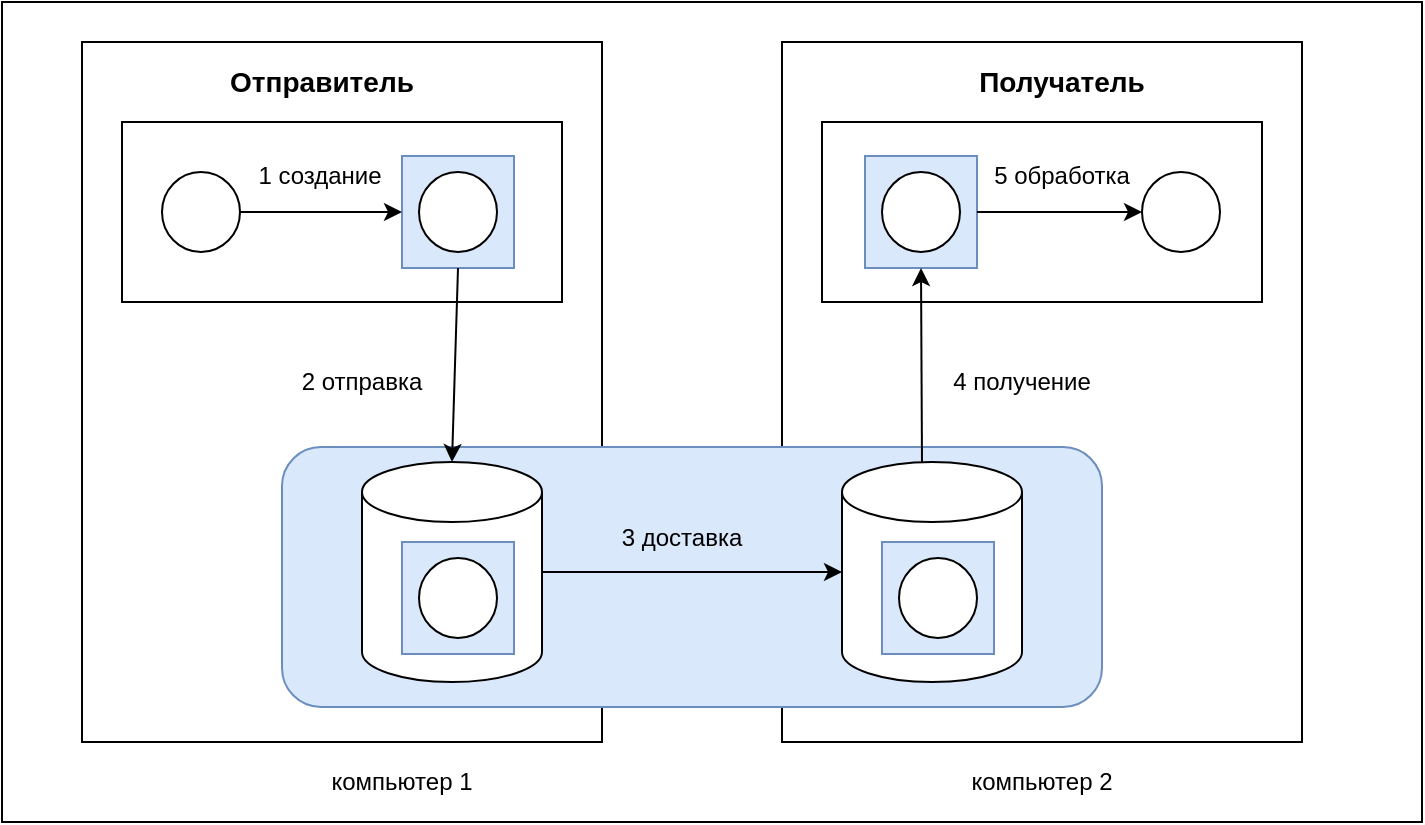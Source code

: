 <mxfile version="13.9.9" type="device"><diagram id="rvL5gj8yVYhv76RDKf5K" name="Страница 1"><mxGraphModel dx="1086" dy="806" grid="1" gridSize="10" guides="1" tooltips="1" connect="1" arrows="1" fold="1" page="1" pageScale="1" pageWidth="827" pageHeight="1169" math="0" shadow="0"><root><mxCell id="0"/><mxCell id="1" parent="0"/><mxCell id="pIEb9nL99D0za_yR9hoL-1" value="" style="rounded=0;whiteSpace=wrap;html=1;" vertex="1" parent="1"><mxGeometry x="60" y="40" width="710" height="410" as="geometry"/></mxCell><mxCell id="pIEb9nL99D0za_yR9hoL-11" value="" style="rounded=0;whiteSpace=wrap;html=1;" vertex="1" parent="1"><mxGeometry x="100" y="60" width="260" height="350" as="geometry"/></mxCell><mxCell id="pIEb9nL99D0za_yR9hoL-12" value="" style="rounded=0;whiteSpace=wrap;html=1;" vertex="1" parent="1"><mxGeometry x="450" y="60" width="260" height="350" as="geometry"/></mxCell><mxCell id="pIEb9nL99D0za_yR9hoL-13" value="" style="rounded=1;whiteSpace=wrap;html=1;fillColor=#dae8fc;strokeColor=#6c8ebf;" vertex="1" parent="1"><mxGeometry x="200" y="262.5" width="410" height="130" as="geometry"/></mxCell><mxCell id="pIEb9nL99D0za_yR9hoL-14" value="" style="shape=cylinder3;whiteSpace=wrap;html=1;boundedLbl=1;backgroundOutline=1;size=15;" vertex="1" parent="1"><mxGeometry x="240" y="270" width="90" height="110" as="geometry"/></mxCell><mxCell id="pIEb9nL99D0za_yR9hoL-15" value="" style="whiteSpace=wrap;html=1;aspect=fixed;fillColor=#dae8fc;strokeColor=#6c8ebf;" vertex="1" parent="1"><mxGeometry x="260" y="310" width="56" height="56" as="geometry"/></mxCell><mxCell id="pIEb9nL99D0za_yR9hoL-17" value="" style="ellipse;whiteSpace=wrap;html=1;aspect=fixed;" vertex="1" parent="1"><mxGeometry x="268.5" y="318" width="39" height="40" as="geometry"/></mxCell><mxCell id="pIEb9nL99D0za_yR9hoL-18" value="" style="shape=cylinder3;whiteSpace=wrap;html=1;boundedLbl=1;backgroundOutline=1;size=15;" vertex="1" parent="1"><mxGeometry x="480" y="270" width="90" height="110" as="geometry"/></mxCell><mxCell id="pIEb9nL99D0za_yR9hoL-19" value="" style="whiteSpace=wrap;html=1;aspect=fixed;fillColor=#dae8fc;strokeColor=#6c8ebf;" vertex="1" parent="1"><mxGeometry x="500" y="310" width="56" height="56" as="geometry"/></mxCell><mxCell id="pIEb9nL99D0za_yR9hoL-20" value="" style="ellipse;whiteSpace=wrap;html=1;aspect=fixed;" vertex="1" parent="1"><mxGeometry x="508.5" y="318" width="39" height="40" as="geometry"/></mxCell><mxCell id="pIEb9nL99D0za_yR9hoL-21" value="" style="rounded=0;whiteSpace=wrap;html=1;" vertex="1" parent="1"><mxGeometry x="120" y="100" width="220" height="90" as="geometry"/></mxCell><mxCell id="pIEb9nL99D0za_yR9hoL-22" value="" style="whiteSpace=wrap;html=1;aspect=fixed;fillColor=#dae8fc;strokeColor=#6c8ebf;" vertex="1" parent="1"><mxGeometry x="260" y="117" width="56" height="56" as="geometry"/></mxCell><mxCell id="pIEb9nL99D0za_yR9hoL-23" value="" style="ellipse;whiteSpace=wrap;html=1;aspect=fixed;" vertex="1" parent="1"><mxGeometry x="268.5" y="125" width="39" height="40" as="geometry"/></mxCell><mxCell id="pIEb9nL99D0za_yR9hoL-24" value="" style="rounded=0;whiteSpace=wrap;html=1;" vertex="1" parent="1"><mxGeometry x="470" y="100" width="220" height="90" as="geometry"/></mxCell><mxCell id="pIEb9nL99D0za_yR9hoL-25" value="" style="whiteSpace=wrap;html=1;aspect=fixed;fillColor=#dae8fc;strokeColor=#6c8ebf;" vertex="1" parent="1"><mxGeometry x="491.5" y="117" width="56" height="56" as="geometry"/></mxCell><mxCell id="pIEb9nL99D0za_yR9hoL-26" value="" style="ellipse;whiteSpace=wrap;html=1;aspect=fixed;" vertex="1" parent="1"><mxGeometry x="500" y="125" width="39" height="40" as="geometry"/></mxCell><mxCell id="pIEb9nL99D0za_yR9hoL-27" value="" style="ellipse;whiteSpace=wrap;html=1;aspect=fixed;" vertex="1" parent="1"><mxGeometry x="140" y="125" width="39" height="40" as="geometry"/></mxCell><mxCell id="pIEb9nL99D0za_yR9hoL-28" value="" style="ellipse;whiteSpace=wrap;html=1;aspect=fixed;" vertex="1" parent="1"><mxGeometry x="630" y="125" width="39" height="40" as="geometry"/></mxCell><mxCell id="pIEb9nL99D0za_yR9hoL-29" value="" style="endArrow=classic;html=1;exitX=1;exitY=0.5;exitDx=0;exitDy=0;exitPerimeter=0;entryX=0;entryY=0.5;entryDx=0;entryDy=0;entryPerimeter=0;" edge="1" parent="1" source="pIEb9nL99D0za_yR9hoL-14" target="pIEb9nL99D0za_yR9hoL-18"><mxGeometry width="50" height="50" relative="1" as="geometry"><mxPoint x="390" y="420" as="sourcePoint"/><mxPoint x="440" y="370" as="targetPoint"/></mxGeometry></mxCell><mxCell id="pIEb9nL99D0za_yR9hoL-30" value="" style="endArrow=classic;html=1;exitX=1;exitY=0.5;exitDx=0;exitDy=0;entryX=0;entryY=0.5;entryDx=0;entryDy=0;" edge="1" parent="1" source="pIEb9nL99D0za_yR9hoL-27" target="pIEb9nL99D0za_yR9hoL-22"><mxGeometry width="50" height="50" relative="1" as="geometry"><mxPoint x="180" y="260" as="sourcePoint"/><mxPoint x="230" y="210" as="targetPoint"/></mxGeometry></mxCell><mxCell id="pIEb9nL99D0za_yR9hoL-31" value="" style="endArrow=classic;html=1;entryX=0.5;entryY=0;entryDx=0;entryDy=0;entryPerimeter=0;exitX=0.5;exitY=1;exitDx=0;exitDy=0;" edge="1" parent="1" source="pIEb9nL99D0za_yR9hoL-22" target="pIEb9nL99D0za_yR9hoL-14"><mxGeometry width="50" height="50" relative="1" as="geometry"><mxPoint x="140" y="290" as="sourcePoint"/><mxPoint x="190" y="240" as="targetPoint"/></mxGeometry></mxCell><mxCell id="pIEb9nL99D0za_yR9hoL-32" value="" style="endArrow=classic;html=1;entryX=0.5;entryY=1;entryDx=0;entryDy=0;" edge="1" parent="1" target="pIEb9nL99D0za_yR9hoL-25"><mxGeometry width="50" height="50" relative="1" as="geometry"><mxPoint x="520" y="270" as="sourcePoint"/><mxPoint x="570" y="220" as="targetPoint"/></mxGeometry></mxCell><mxCell id="pIEb9nL99D0za_yR9hoL-33" value="" style="endArrow=classic;html=1;exitX=1;exitY=0.5;exitDx=0;exitDy=0;entryX=0;entryY=0.5;entryDx=0;entryDy=0;" edge="1" parent="1" source="pIEb9nL99D0za_yR9hoL-25" target="pIEb9nL99D0za_yR9hoL-28"><mxGeometry width="50" height="50" relative="1" as="geometry"><mxPoint x="610" y="260" as="sourcePoint"/><mxPoint x="660" y="210" as="targetPoint"/></mxGeometry></mxCell><mxCell id="pIEb9nL99D0za_yR9hoL-34" value="1 создание" style="text;html=1;strokeColor=none;fillColor=none;align=center;verticalAlign=middle;whiteSpace=wrap;rounded=0;" vertex="1" parent="1"><mxGeometry x="179" y="117" width="80" height="20" as="geometry"/></mxCell><mxCell id="pIEb9nL99D0za_yR9hoL-35" value="2 отправка" style="text;html=1;strokeColor=none;fillColor=none;align=center;verticalAlign=middle;whiteSpace=wrap;rounded=0;" vertex="1" parent="1"><mxGeometry x="200" y="220" width="80" height="20" as="geometry"/></mxCell><mxCell id="pIEb9nL99D0za_yR9hoL-36" value="3 доставка" style="text;html=1;strokeColor=none;fillColor=none;align=center;verticalAlign=middle;whiteSpace=wrap;rounded=0;" vertex="1" parent="1"><mxGeometry x="360" y="298" width="80" height="20" as="geometry"/></mxCell><mxCell id="pIEb9nL99D0za_yR9hoL-37" value="4 получение" style="text;html=1;strokeColor=none;fillColor=none;align=center;verticalAlign=middle;whiteSpace=wrap;rounded=0;" vertex="1" parent="1"><mxGeometry x="530" y="220" width="80" height="20" as="geometry"/></mxCell><mxCell id="pIEb9nL99D0za_yR9hoL-38" value="5 обработка" style="text;html=1;strokeColor=none;fillColor=none;align=center;verticalAlign=middle;whiteSpace=wrap;rounded=0;" vertex="1" parent="1"><mxGeometry x="550" y="117" width="80" height="20" as="geometry"/></mxCell><mxCell id="pIEb9nL99D0za_yR9hoL-39" value="&lt;font style=&quot;font-size: 14px&quot;&gt;&lt;b&gt;Отправитель&lt;/b&gt;&lt;/font&gt;" style="text;html=1;strokeColor=none;fillColor=none;align=center;verticalAlign=middle;whiteSpace=wrap;rounded=0;" vertex="1" parent="1"><mxGeometry x="200" y="70" width="40" height="20" as="geometry"/></mxCell><mxCell id="pIEb9nL99D0za_yR9hoL-40" value="&lt;font style=&quot;font-size: 14px&quot;&gt;&lt;b&gt;Получатель&lt;br&gt;&lt;/b&gt;&lt;/font&gt;" style="text;html=1;strokeColor=none;fillColor=none;align=center;verticalAlign=middle;whiteSpace=wrap;rounded=0;" vertex="1" parent="1"><mxGeometry x="570" y="70" width="40" height="20" as="geometry"/></mxCell><mxCell id="pIEb9nL99D0za_yR9hoL-41" value="компьютер 1" style="text;html=1;strokeColor=none;fillColor=none;align=center;verticalAlign=middle;whiteSpace=wrap;rounded=0;" vertex="1" parent="1"><mxGeometry x="210" y="420" width="100" height="20" as="geometry"/></mxCell><mxCell id="pIEb9nL99D0za_yR9hoL-42" value="компьютер 2" style="text;html=1;strokeColor=none;fillColor=none;align=center;verticalAlign=middle;whiteSpace=wrap;rounded=0;" vertex="1" parent="1"><mxGeometry x="530" y="420" width="100" height="20" as="geometry"/></mxCell></root></mxGraphModel></diagram></mxfile>